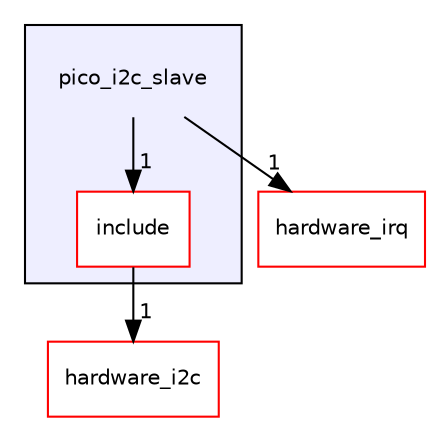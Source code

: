 digraph "pico_i2c_slave" {
  compound=true
  node [ fontsize="10", fontname="Helvetica"];
  edge [ labelfontsize="10", labelfontname="Helvetica"];
  subgraph clusterdir_1c7f90ddee7792bc812cece7e1221d45 {
    graph [ bgcolor="#eeeeff", pencolor="black", label="" URL="dir_1c7f90ddee7792bc812cece7e1221d45.html"];
    dir_1c7f90ddee7792bc812cece7e1221d45 [shape=plaintext label="pico_i2c_slave"];
    dir_e639b115481453e77349016575e01b43 [shape=box label="include" color="red" fillcolor="white" style="filled" URL="dir_e639b115481453e77349016575e01b43.html"];
  }
  dir_530b96b5c656eb30479af34adde28e10 [shape=box label="hardware_i2c" fillcolor="white" style="filled" color="red" URL="dir_530b96b5c656eb30479af34adde28e10.html"];
  dir_e78bca571b31016e4658788ba82f9ab9 [shape=box label="hardware_irq" fillcolor="white" style="filled" color="red" URL="dir_e78bca571b31016e4658788ba82f9ab9.html"];
  dir_1c7f90ddee7792bc812cece7e1221d45->dir_e78bca571b31016e4658788ba82f9ab9 [headlabel="1", labeldistance=1.5 headhref="dir_000153_000087.html"];
  dir_1c7f90ddee7792bc812cece7e1221d45->dir_e639b115481453e77349016575e01b43 [headlabel="1", labeldistance=1.5 headhref="dir_000153_000154.html"];
  dir_e639b115481453e77349016575e01b43->dir_530b96b5c656eb30479af34adde28e10 [headlabel="1", labeldistance=1.5 headhref="dir_000154_000081.html"];
}
